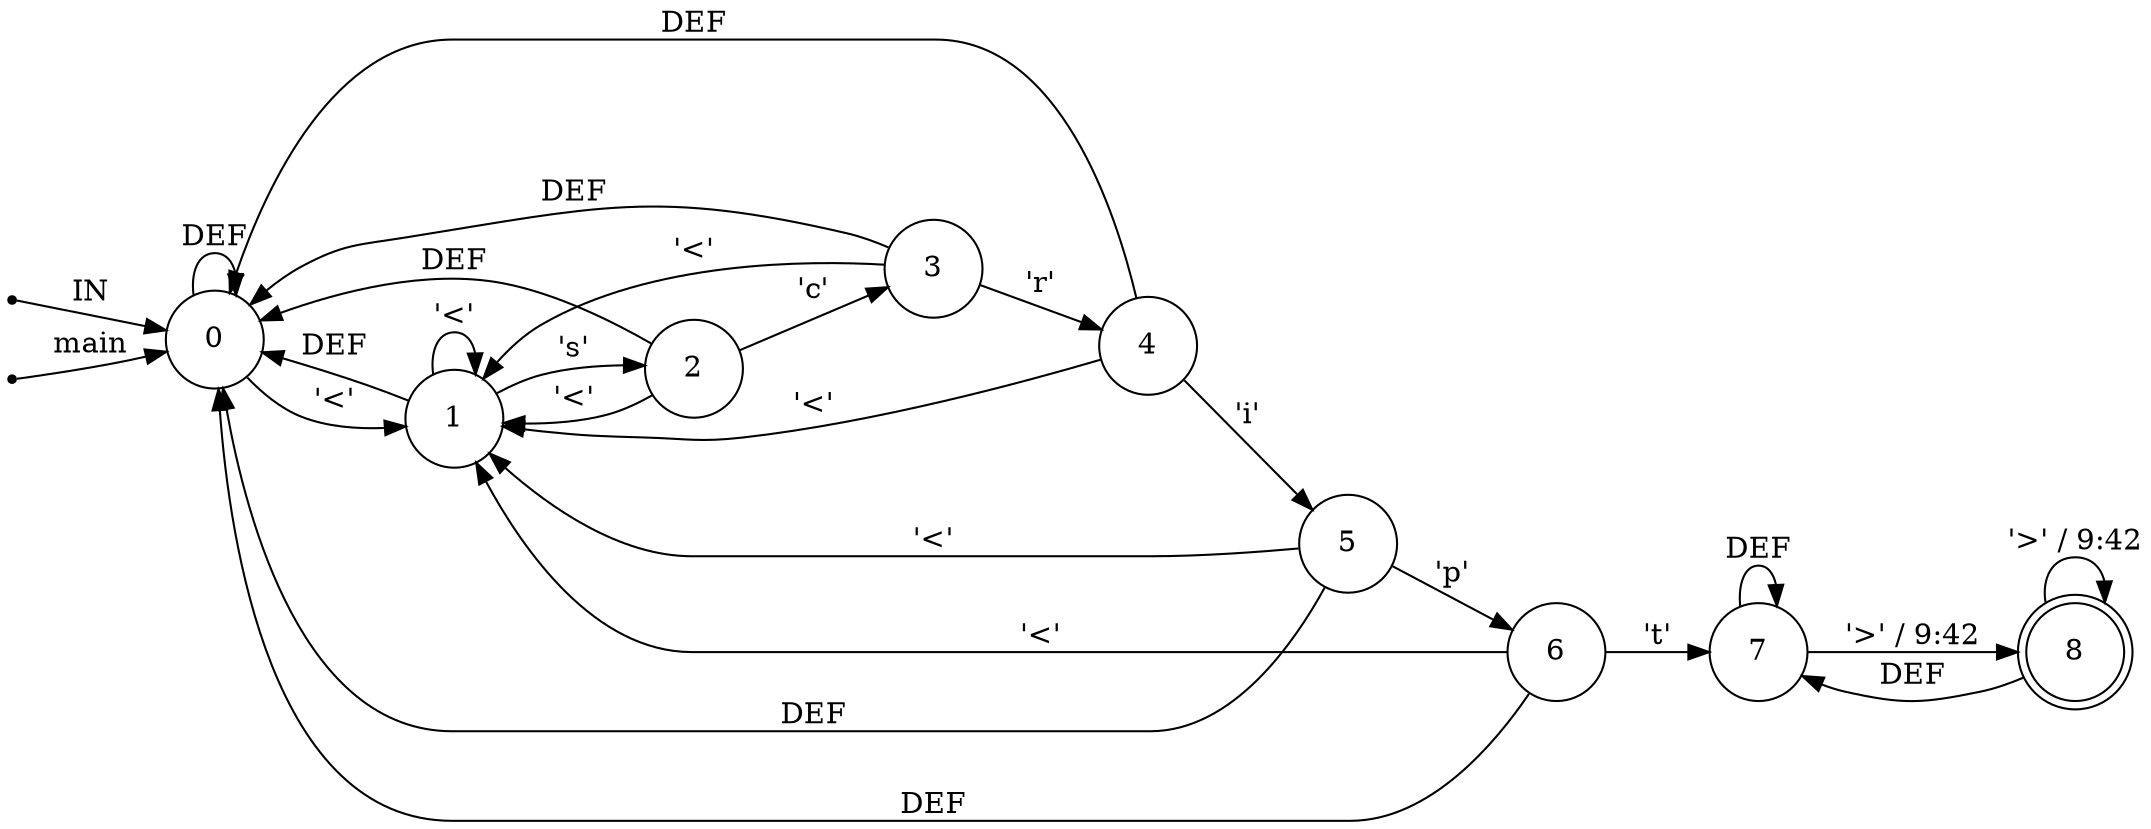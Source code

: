 digraph xss {
	rankdir=LR;
	node [ shape = point ];
	ENTRY;
	en_0;
	node [ shape = circle, height = 0.2 ];
	node [ fixedsize = true, height = 0.65, shape = doublecircle ];
	8;
	node [ shape = circle ];
	0 -> 1 [ label = "'<'" ];
	0 -> 0 [ label = "DEF" ];
	1 -> 1 [ label = "'<'" ];
	1 -> 2 [ label = "'s'" ];
	1 -> 0 [ label = "DEF" ];
	2 -> 1 [ label = "'<'" ];
	2 -> 3 [ label = "'c'" ];
	2 -> 0 [ label = "DEF" ];
	3 -> 1 [ label = "'<'" ];
	3 -> 4 [ label = "'r'" ];
	3 -> 0 [ label = "DEF" ];
	4 -> 1 [ label = "'<'" ];
	4 -> 5 [ label = "'i'" ];
	4 -> 0 [ label = "DEF" ];
	5 -> 1 [ label = "'<'" ];
	5 -> 6 [ label = "'p'" ];
	5 -> 0 [ label = "DEF" ];
	6 -> 1 [ label = "'<'" ];
	6 -> 7 [ label = "'t'" ];
	6 -> 0 [ label = "DEF" ];
	7 -> 8 [ label = "'>' / 9:42" ];
	7 -> 7 [ label = "DEF" ];
	8 -> 8 [ label = "'>' / 9:42" ];
	8 -> 7 [ label = "DEF" ];
	ENTRY -> 0 [ label = "IN" ];
	en_0 -> 0 [ label = "main" ];
}
